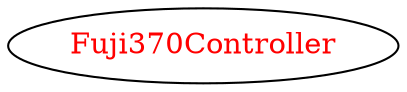 digraph dependencyGraph {
 concentrate=true;
 ranksep="2.0";
 rankdir="LR"; 
 splines="ortho";
"Fuji370Controller" [fontcolor="red"];
}